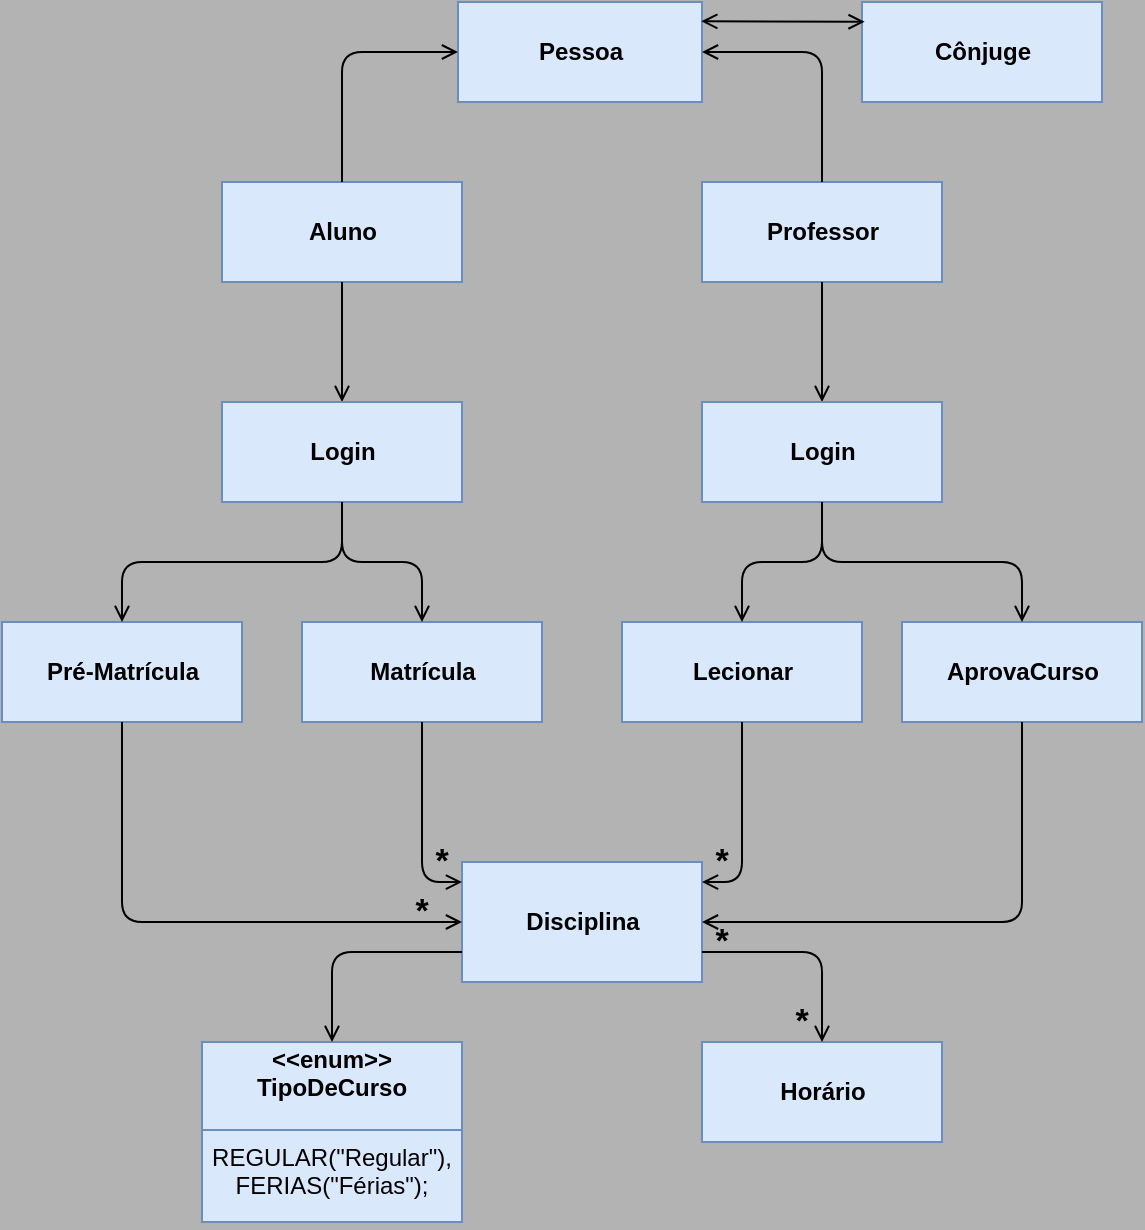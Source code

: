 <mxfile version="10.6.3" type="device"><diagram id="Y44-B2bwMOUWOOO5Z5tK" name="Page-1"><mxGraphModel dx="1012" dy="575" grid="1" gridSize="10" guides="1" tooltips="1" connect="1" arrows="1" fold="1" page="1" pageScale="1" pageWidth="827" pageHeight="1169" background="#B3B3B3" math="0" shadow="0"><root><mxCell id="0"/><mxCell id="1" parent="0"/><mxCell id="sDm-5Xz9VlkRGW9q4krm-1" value="Pessoa" style="html=1;fillColor=#dae8fc;strokeColor=#6c8ebf;fontStyle=1" parent="1" vertex="1"><mxGeometry x="358" y="30" width="122" height="50" as="geometry"/></mxCell><mxCell id="sDm-5Xz9VlkRGW9q4krm-2" value="Cônjuge" style="html=1;fontStyle=1;fillColor=#dae8fc;strokeColor=#6c8ebf;" parent="1" vertex="1"><mxGeometry x="560" y="30" width="120" height="50" as="geometry"/></mxCell><mxCell id="sDm-5Xz9VlkRGW9q4krm-3" value="Aluno&lt;br&gt;" style="html=1;fontStyle=1;fillColor=#dae8fc;strokeColor=#6c8ebf;" parent="1" vertex="1"><mxGeometry x="240" y="120" width="120" height="50" as="geometry"/></mxCell><mxCell id="sDm-5Xz9VlkRGW9q4krm-4" value="Professor" style="html=1;fillColor=#dae8fc;strokeColor=#6c8ebf;fontStyle=1" parent="1" vertex="1"><mxGeometry x="480" y="120" width="120" height="50" as="geometry"/></mxCell><mxCell id="sDm-5Xz9VlkRGW9q4krm-5" value="Disciplina" style="html=1;fontStyle=1;fillColor=#dae8fc;strokeColor=#6c8ebf;" parent="1" vertex="1"><mxGeometry x="360" y="460" width="120" height="60" as="geometry"/></mxCell><mxCell id="sDm-5Xz9VlkRGW9q4krm-6" value="&lt;&lt;enum&gt;&gt;&#10;TipoDeCurso&#10;" style="swimlane;fontStyle=1;childLayout=stackLayout;horizontal=1;startSize=44;fillColor=#dae8fc;horizontalStack=0;resizeParent=1;resizeParentMax=0;resizeLast=0;collapsible=1;marginBottom=0;strokeColor=#6c8ebf;" parent="1" vertex="1"><mxGeometry x="230" y="550" width="130" height="90" as="geometry"/></mxCell><mxCell id="sDm-5Xz9VlkRGW9q4krm-7" value="REGULAR(&quot;Regular&quot;),&#10;FERIAS(&quot;Férias&quot;);&#10;" style="text;strokeColor=#6c8ebf;fillColor=#dae8fc;align=center;verticalAlign=top;spacingLeft=4;spacingRight=4;overflow=hidden;rotatable=0;points=[[0,0.5],[1,0.5]];portConstraint=eastwest;" parent="sDm-5Xz9VlkRGW9q4krm-6" vertex="1"><mxGeometry y="44" width="130" height="46" as="geometry"/></mxCell><mxCell id="sDm-5Xz9VlkRGW9q4krm-10" value="Horário" style="html=1;fontStyle=1;fillColor=#dae8fc;strokeColor=#6c8ebf;" parent="1" vertex="1"><mxGeometry x="480" y="550" width="120" height="50" as="geometry"/></mxCell><mxCell id="sDm-5Xz9VlkRGW9q4krm-11" value="Matrícula" style="html=1;fillColor=#dae8fc;strokeColor=#6c8ebf;fontStyle=1" parent="1" vertex="1"><mxGeometry x="280" y="340" width="120" height="50" as="geometry"/></mxCell><mxCell id="sDm-5Xz9VlkRGW9q4krm-12" value="AprovaCurso" style="html=1;fontStyle=1;fillColor=#dae8fc;strokeColor=#6c8ebf;" parent="1" vertex="1"><mxGeometry x="580" y="340" width="120" height="50" as="geometry"/></mxCell><mxCell id="sDm-5Xz9VlkRGW9q4krm-14" value="" style="endArrow=open;startArrow=open;html=1;endFill=0;startFill=0;exitX=0.997;exitY=0.193;exitDx=0;exitDy=0;entryX=0.011;entryY=0.198;entryDx=0;entryDy=0;exitPerimeter=0;entryPerimeter=0;" parent="1" source="sDm-5Xz9VlkRGW9q4krm-1" target="sDm-5Xz9VlkRGW9q4krm-2" edge="1"><mxGeometry width="50" height="50" relative="1" as="geometry"><mxPoint x="480" y="53" as="sourcePoint"/><mxPoint x="560" y="40" as="targetPoint"/></mxGeometry></mxCell><mxCell id="sDm-5Xz9VlkRGW9q4krm-15" value="" style="endArrow=open;html=1;entryX=0;entryY=0.5;entryDx=0;entryDy=0;exitX=0.5;exitY=0;exitDx=0;exitDy=0;edgeStyle=orthogonalEdgeStyle;endFill=0;" parent="1" source="sDm-5Xz9VlkRGW9q4krm-3" target="sDm-5Xz9VlkRGW9q4krm-1" edge="1"><mxGeometry width="50" height="50" relative="1" as="geometry"><mxPoint x="270" y="120" as="sourcePoint"/><mxPoint x="320" y="70" as="targetPoint"/></mxGeometry></mxCell><mxCell id="sDm-5Xz9VlkRGW9q4krm-16" value="" style="endArrow=open;html=1;entryX=1;entryY=0.5;entryDx=0;entryDy=0;exitX=0.5;exitY=0;exitDx=0;exitDy=0;edgeStyle=orthogonalEdgeStyle;endFill=0;" parent="1" source="sDm-5Xz9VlkRGW9q4krm-4" target="sDm-5Xz9VlkRGW9q4krm-1" edge="1"><mxGeometry width="50" height="50" relative="1" as="geometry"><mxPoint x="500" y="120" as="sourcePoint"/><mxPoint x="550" y="70" as="targetPoint"/></mxGeometry></mxCell><mxCell id="sDm-5Xz9VlkRGW9q4krm-17" value="" style="endArrow=open;html=1;exitX=0;exitY=0.75;exitDx=0;exitDy=0;edgeStyle=orthogonalEdgeStyle;endFill=0;entryX=0.5;entryY=0;entryDx=0;entryDy=0;" parent="1" source="sDm-5Xz9VlkRGW9q4krm-5" target="sDm-5Xz9VlkRGW9q4krm-6" edge="1"><mxGeometry width="50" height="50" relative="1" as="geometry"><mxPoint x="249" y="370" as="sourcePoint"/><mxPoint x="240" y="330" as="targetPoint"/></mxGeometry></mxCell><mxCell id="sDm-5Xz9VlkRGW9q4krm-18" value="" style="endArrow=open;html=1;entryX=0.5;entryY=0;entryDx=0;entryDy=0;endFill=0;edgeStyle=orthogonalEdgeStyle;exitX=1;exitY=0.75;exitDx=0;exitDy=0;" parent="1" source="sDm-5Xz9VlkRGW9q4krm-5" target="sDm-5Xz9VlkRGW9q4krm-10" edge="1"><mxGeometry width="50" height="50" relative="1" as="geometry"><mxPoint x="580" y="360" as="sourcePoint"/><mxPoint x="570" y="330" as="targetPoint"/></mxGeometry></mxCell><mxCell id="sDm-5Xz9VlkRGW9q4krm-19" value="" style="endArrow=open;html=1;exitX=0.5;exitY=1;exitDx=0;exitDy=0;endFill=0;entryX=0.5;entryY=0;entryDx=0;entryDy=0;" parent="1" source="sDm-5Xz9VlkRGW9q4krm-3" target="sDm-5Xz9VlkRGW9q4krm-27" edge="1"><mxGeometry width="50" height="50" relative="1" as="geometry"><mxPoint x="270" y="220" as="sourcePoint"/><mxPoint x="298" y="210" as="targetPoint"/></mxGeometry></mxCell><mxCell id="sDm-5Xz9VlkRGW9q4krm-20" value="" style="endArrow=open;html=1;exitX=0.5;exitY=1;exitDx=0;exitDy=0;endFill=0;entryX=0.5;entryY=0;entryDx=0;entryDy=0;" parent="1" source="sDm-5Xz9VlkRGW9q4krm-4" target="sDm-5Xz9VlkRGW9q4krm-28" edge="1"><mxGeometry width="50" height="50" relative="1" as="geometry"><mxPoint x="515" y="220" as="sourcePoint"/><mxPoint x="540" y="240" as="targetPoint"/></mxGeometry></mxCell><mxCell id="sDm-5Xz9VlkRGW9q4krm-22" value="" style="endArrow=open;html=1;exitX=0.5;exitY=1;exitDx=0;exitDy=0;edgeStyle=orthogonalEdgeStyle;endFill=0;entryX=1;entryY=0.5;entryDx=0;entryDy=0;" parent="1" source="sDm-5Xz9VlkRGW9q4krm-12" target="sDm-5Xz9VlkRGW9q4krm-5" edge="1"><mxGeometry width="50" height="50" relative="1" as="geometry"><mxPoint x="520" y="320" as="sourcePoint"/><mxPoint x="500" y="485" as="targetPoint"/></mxGeometry></mxCell><mxCell id="sDm-5Xz9VlkRGW9q4krm-24" value="*" style="text;html=1;strokeColor=none;fillColor=none;align=center;verticalAlign=middle;whiteSpace=wrap;rounded=0;fontStyle=1;fontSize=17;" parent="1" vertex="1"><mxGeometry x="510" y="530" width="40" height="20" as="geometry"/></mxCell><mxCell id="sDm-5Xz9VlkRGW9q4krm-25" value="*" style="text;html=1;strokeColor=none;fillColor=none;align=center;verticalAlign=middle;whiteSpace=wrap;rounded=0;fontStyle=1;fontSize=17;" parent="1" vertex="1"><mxGeometry x="330" y="450" width="40" height="20" as="geometry"/></mxCell><mxCell id="sDm-5Xz9VlkRGW9q4krm-27" value="Login" style="html=1;fontSize=12;fillColor=#dae8fc;strokeColor=#6c8ebf;fontStyle=1" parent="1" vertex="1"><mxGeometry x="240" y="230" width="120" height="50" as="geometry"/></mxCell><mxCell id="sDm-5Xz9VlkRGW9q4krm-28" value="Login" style="html=1;fontSize=12;fillColor=#dae8fc;strokeColor=#6c8ebf;fontStyle=1" parent="1" vertex="1"><mxGeometry x="480" y="230" width="120" height="50" as="geometry"/></mxCell><mxCell id="sDm-5Xz9VlkRGW9q4krm-29" value="Lecionar" style="html=1;fillColor=#dae8fc;strokeColor=#6c8ebf;fontStyle=1" parent="1" vertex="1"><mxGeometry x="440" y="340" width="120" height="50" as="geometry"/></mxCell><mxCell id="sDm-5Xz9VlkRGW9q4krm-30" value="" style="endArrow=open;html=1;endFill=0;entryX=0.5;entryY=0;entryDx=0;entryDy=0;edgeStyle=orthogonalEdgeStyle;" parent="1" source="sDm-5Xz9VlkRGW9q4krm-28" target="sDm-5Xz9VlkRGW9q4krm-29" edge="1"><mxGeometry width="50" height="50" relative="1" as="geometry"><mxPoint x="500" y="300" as="sourcePoint"/><mxPoint x="500" y="360" as="targetPoint"/></mxGeometry></mxCell><mxCell id="sDm-5Xz9VlkRGW9q4krm-31" value="" style="endArrow=open;html=1;exitX=0.5;exitY=1;exitDx=0;exitDy=0;endFill=0;entryX=0.5;entryY=0;entryDx=0;entryDy=0;edgeStyle=orthogonalEdgeStyle;" parent="1" source="sDm-5Xz9VlkRGW9q4krm-28" target="sDm-5Xz9VlkRGW9q4krm-12" edge="1"><mxGeometry width="50" height="50" relative="1" as="geometry"><mxPoint x="560" y="300" as="sourcePoint"/><mxPoint x="517.931" y="357.241" as="targetPoint"/></mxGeometry></mxCell><mxCell id="sDm-5Xz9VlkRGW9q4krm-35" value="" style="endArrow=open;html=1;fontSize=12;exitX=0.5;exitY=1;exitDx=0;exitDy=0;entryX=0.5;entryY=0;entryDx=0;entryDy=0;endFill=0;edgeStyle=orthogonalEdgeStyle;" parent="1" source="sDm-5Xz9VlkRGW9q4krm-27" target="sDm-5Xz9VlkRGW9q4krm-11" edge="1"><mxGeometry width="50" height="50" relative="1" as="geometry"><mxPoint x="275" y="335" as="sourcePoint"/><mxPoint x="325" y="285" as="targetPoint"/></mxGeometry></mxCell><mxCell id="sDm-5Xz9VlkRGW9q4krm-36" value="*" style="text;html=1;strokeColor=none;fillColor=none;align=center;verticalAlign=middle;whiteSpace=wrap;rounded=0;fontStyle=1;fontSize=17;" parent="1" vertex="1"><mxGeometry x="470" y="450" width="40" height="20" as="geometry"/></mxCell><mxCell id="sDm-5Xz9VlkRGW9q4krm-37" value="*" style="text;html=1;strokeColor=none;fillColor=none;align=center;verticalAlign=middle;whiteSpace=wrap;rounded=0;fontStyle=1;fontSize=17;" parent="1" vertex="1"><mxGeometry x="470" y="490" width="40" height="20" as="geometry"/></mxCell><mxCell id="sDm-5Xz9VlkRGW9q4krm-38" value="Pré-Matrícula" style="html=1;fillColor=#dae8fc;strokeColor=#6c8ebf;fontStyle=1" parent="1" vertex="1"><mxGeometry x="130" y="340" width="120" height="50" as="geometry"/></mxCell><mxCell id="sDm-5Xz9VlkRGW9q4krm-39" value="" style="endArrow=open;html=1;fontSize=12;exitX=0.5;exitY=1;exitDx=0;exitDy=0;entryX=0.5;entryY=0;entryDx=0;entryDy=0;endFill=0;edgeStyle=orthogonalEdgeStyle;" parent="1" source="sDm-5Xz9VlkRGW9q4krm-27" target="sDm-5Xz9VlkRGW9q4krm-38" edge="1"><mxGeometry width="50" height="50" relative="1" as="geometry"><mxPoint x="180" y="300" as="sourcePoint"/><mxPoint x="220" y="360" as="targetPoint"/></mxGeometry></mxCell><mxCell id="sDm-5Xz9VlkRGW9q4krm-40" value="" style="endArrow=open;html=1;fontSize=12;entryX=0;entryY=0.5;entryDx=0;entryDy=0;exitX=0.5;exitY=1;exitDx=0;exitDy=0;edgeStyle=orthogonalEdgeStyle;endFill=0;" parent="1" source="sDm-5Xz9VlkRGW9q4krm-38" target="sDm-5Xz9VlkRGW9q4krm-5" edge="1"><mxGeometry width="50" height="50" relative="1" as="geometry"><mxPoint x="130" y="710" as="sourcePoint"/><mxPoint x="180" y="660" as="targetPoint"/></mxGeometry></mxCell><mxCell id="sDm-5Xz9VlkRGW9q4krm-41" value="" style="endArrow=open;html=1;exitX=0.5;exitY=1;exitDx=0;exitDy=0;endFill=0;entryX=0;entryY=0.167;entryDx=0;entryDy=0;edgeStyle=orthogonalEdgeStyle;entryPerimeter=0;" parent="1" source="sDm-5Xz9VlkRGW9q4krm-11" target="sDm-5Xz9VlkRGW9q4krm-5" edge="1"><mxGeometry width="50" height="50" relative="1" as="geometry"><mxPoint x="310" y="420" as="sourcePoint"/><mxPoint x="310" y="490" as="targetPoint"/></mxGeometry></mxCell><mxCell id="sDm-5Xz9VlkRGW9q4krm-42" value="*" style="text;html=1;strokeColor=none;fillColor=none;align=center;verticalAlign=middle;whiteSpace=wrap;rounded=0;fontStyle=1;fontSize=17;" parent="1" vertex="1"><mxGeometry x="320" y="475" width="40" height="20" as="geometry"/></mxCell><mxCell id="sDm-5Xz9VlkRGW9q4krm-44" value="" style="endArrow=open;html=1;exitX=0.5;exitY=1;exitDx=0;exitDy=0;endFill=0;entryX=1;entryY=0.167;entryDx=0;entryDy=0;edgeStyle=orthogonalEdgeStyle;entryPerimeter=0;" parent="1" source="sDm-5Xz9VlkRGW9q4krm-29" target="sDm-5Xz9VlkRGW9q4krm-5" edge="1"><mxGeometry width="50" height="50" relative="1" as="geometry"><mxPoint x="500" y="430" as="sourcePoint"/><mxPoint x="520" y="510" as="targetPoint"/></mxGeometry></mxCell></root></mxGraphModel></diagram></mxfile>